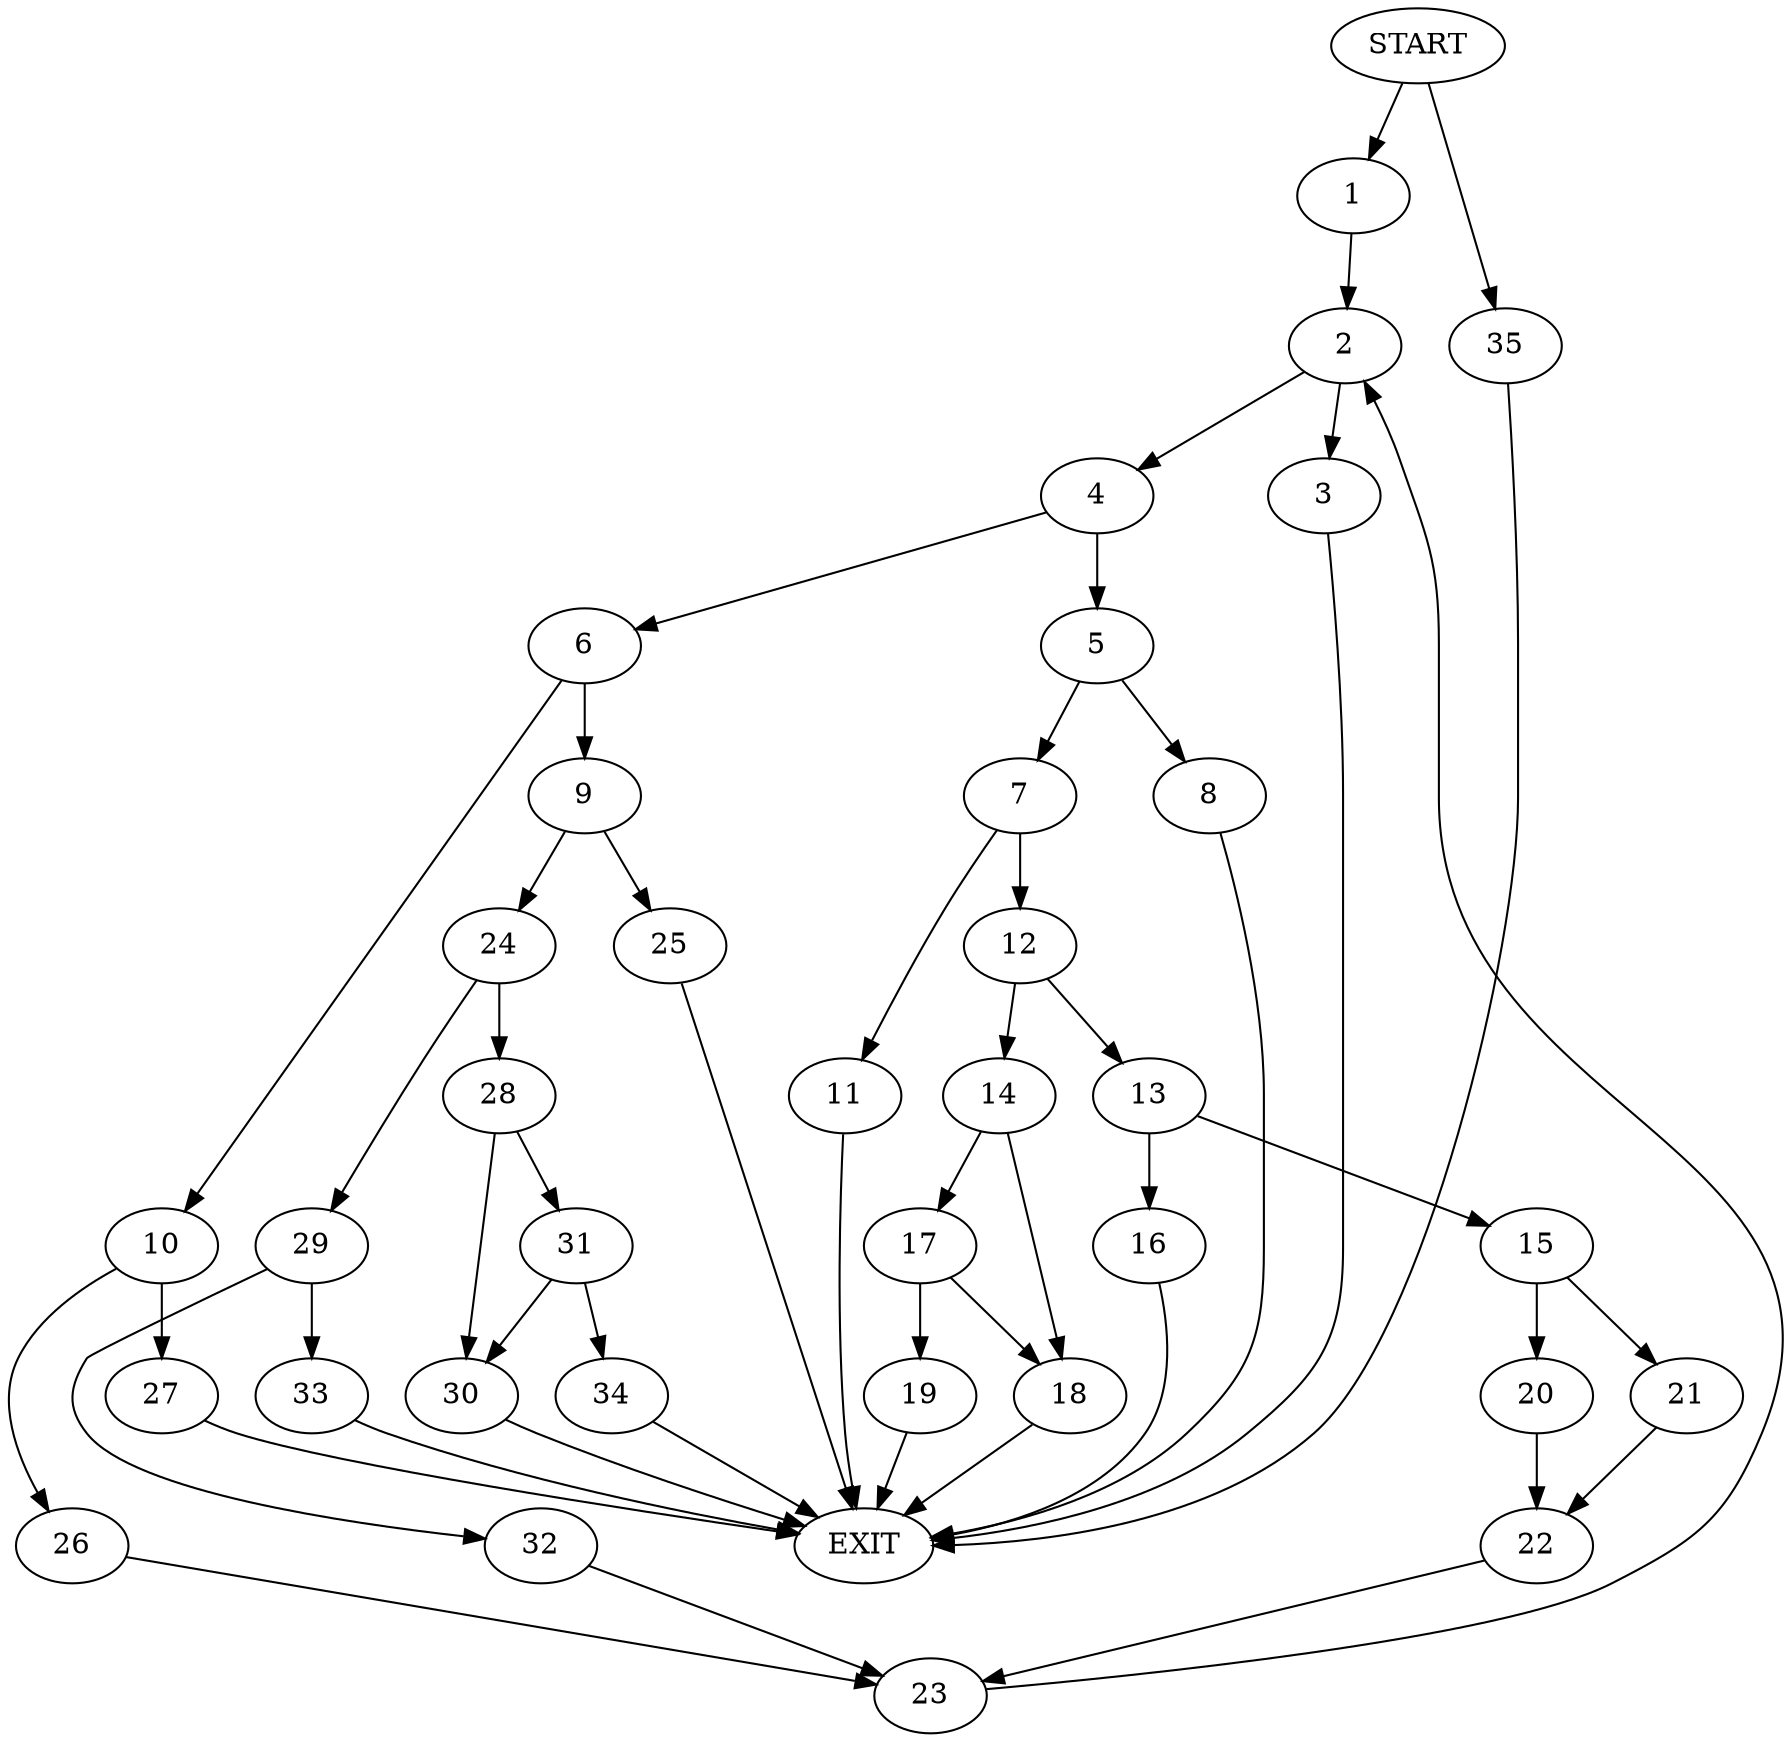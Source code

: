digraph {
0 [label="START"]
36 [label="EXIT"]
0 -> 1
1 -> 2
2 -> 3
2 -> 4
4 -> 5
4 -> 6
3 -> 36
5 -> 7
5 -> 8
6 -> 9
6 -> 10
8 -> 36
7 -> 11
7 -> 12
12 -> 13
12 -> 14
11 -> 36
13 -> 15
13 -> 16
14 -> 17
14 -> 18
17 -> 19
17 -> 18
18 -> 36
19 -> 36
15 -> 20
15 -> 21
16 -> 36
21 -> 22
20 -> 22
22 -> 23
23 -> 2
9 -> 24
9 -> 25
10 -> 26
10 -> 27
26 -> 23
27 -> 36
25 -> 36
24 -> 28
24 -> 29
28 -> 30
28 -> 31
29 -> 32
29 -> 33
31 -> 34
31 -> 30
30 -> 36
34 -> 36
33 -> 36
32 -> 23
0 -> 35
35 -> 36
}
